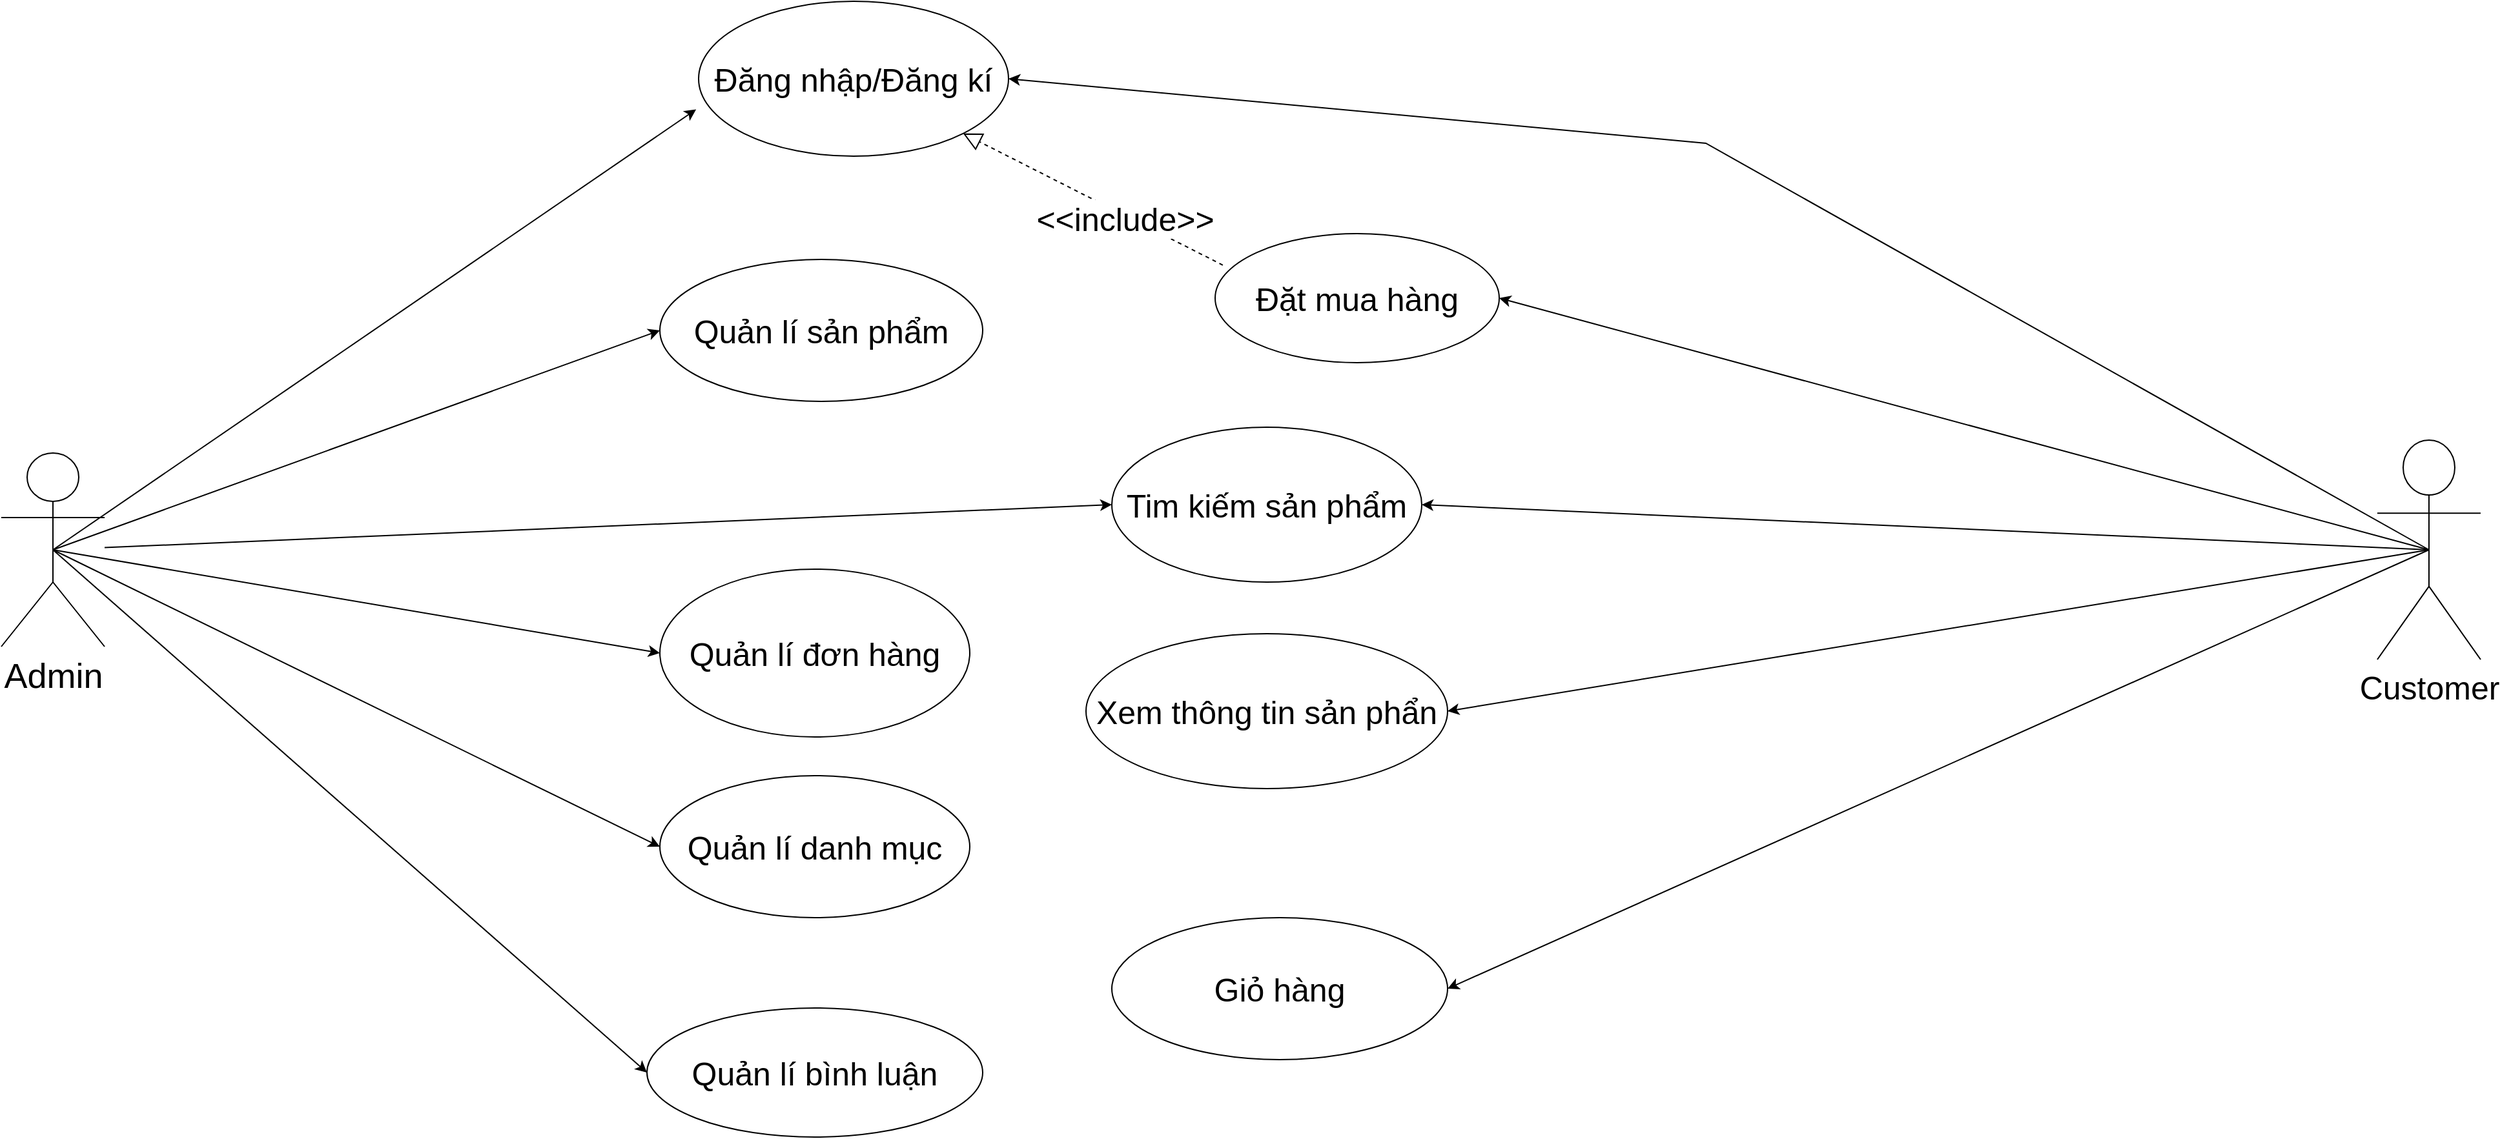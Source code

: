 <mxfile version="15.5.2" type="github"><diagram id="KS1-rNbbOQrBdJ-R-Em1" name="Page-1"><mxGraphModel dx="3380" dy="1783" grid="1" gridSize="10" guides="1" tooltips="1" connect="1" arrows="1" fold="1" page="1" pageScale="1" pageWidth="2339" pageHeight="3300" math="0" shadow="0"><root><mxCell id="0"/><mxCell id="1" parent="0"/><mxCell id="YwdVT52FD8ML7qJsJ40P-3" value="Customer" style="shape=umlActor;verticalLabelPosition=bottom;verticalAlign=top;html=1;outlineConnect=0;fontSize=25;" parent="1" vertex="1"><mxGeometry x="2010" y="2450" width="80" height="170" as="geometry"/></mxCell><mxCell id="YwdVT52FD8ML7qJsJ40P-4" value="Admin" style="shape=umlActor;verticalLabelPosition=bottom;verticalAlign=top;html=1;outlineConnect=0;fontSize=27;perimeterSpacing=0;" parent="1" vertex="1"><mxGeometry x="170" y="2460" width="80" height="150" as="geometry"/></mxCell><mxCell id="YwdVT52FD8ML7qJsJ40P-6" value="Quản lí đơn hàng" style="ellipse;whiteSpace=wrap;html=1;fontSize=25;" parent="1" vertex="1"><mxGeometry x="680" y="2550" width="240" height="130" as="geometry"/></mxCell><mxCell id="YwdVT52FD8ML7qJsJ40P-7" value="Quản lí danh mục" style="ellipse;whiteSpace=wrap;html=1;fontSize=25;" parent="1" vertex="1"><mxGeometry x="680" y="2710" width="240" height="110" as="geometry"/></mxCell><mxCell id="YwdVT52FD8ML7qJsJ40P-8" value="Quản lí sản phẩm" style="ellipse;whiteSpace=wrap;html=1;fontSize=25;" parent="1" vertex="1"><mxGeometry x="680" y="2310" width="250" height="110" as="geometry"/></mxCell><mxCell id="YwdVT52FD8ML7qJsJ40P-9" value="Đăng nhập/Đăng kí" style="ellipse;whiteSpace=wrap;html=1;fontSize=25;" parent="1" vertex="1"><mxGeometry x="710" y="2110" width="240" height="120" as="geometry"/></mxCell><mxCell id="YwdVT52FD8ML7qJsJ40P-10" value="Quản lí bình luận" style="ellipse;whiteSpace=wrap;html=1;fontSize=25;" parent="1" vertex="1"><mxGeometry x="670" y="2890" width="260" height="100" as="geometry"/></mxCell><mxCell id="YwdVT52FD8ML7qJsJ40P-12" value="" style="endArrow=classic;html=1;rounded=0;fontSize=25;exitX=0.5;exitY=0.5;exitDx=0;exitDy=0;exitPerimeter=0;entryX=1;entryY=0.5;entryDx=0;entryDy=0;" parent="1" source="YwdVT52FD8ML7qJsJ40P-3" target="YwdVT52FD8ML7qJsJ40P-9" edge="1"><mxGeometry width="50" height="50" relative="1" as="geometry"><mxPoint x="1230" y="2440" as="sourcePoint"/><mxPoint x="1280" y="2390" as="targetPoint"/><Array as="points"><mxPoint x="1490" y="2220"/></Array></mxGeometry></mxCell><mxCell id="YwdVT52FD8ML7qJsJ40P-13" value="" style="endArrow=classic;html=1;rounded=0;fontSize=25;exitX=0.5;exitY=0.5;exitDx=0;exitDy=0;exitPerimeter=0;entryX=-0.008;entryY=0.698;entryDx=0;entryDy=0;entryPerimeter=0;" parent="1" source="YwdVT52FD8ML7qJsJ40P-4" target="YwdVT52FD8ML7qJsJ40P-9" edge="1"><mxGeometry width="50" height="50" relative="1" as="geometry"><mxPoint x="270" y="2510" as="sourcePoint"/><mxPoint x="320" y="2460" as="targetPoint"/></mxGeometry></mxCell><mxCell id="YwdVT52FD8ML7qJsJ40P-14" value="" style="endArrow=classic;html=1;rounded=0;fontSize=25;exitX=0.5;exitY=0.5;exitDx=0;exitDy=0;exitPerimeter=0;entryX=0;entryY=0.5;entryDx=0;entryDy=0;" parent="1" source="YwdVT52FD8ML7qJsJ40P-4" target="YwdVT52FD8ML7qJsJ40P-8" edge="1"><mxGeometry width="50" height="50" relative="1" as="geometry"><mxPoint x="220" y="2545" as="sourcePoint"/><mxPoint x="748.08" y="2242.82" as="targetPoint"/></mxGeometry></mxCell><mxCell id="YwdVT52FD8ML7qJsJ40P-15" value="" style="endArrow=classic;html=1;rounded=0;fontSize=25;entryX=0;entryY=0.5;entryDx=0;entryDy=0;exitX=0.5;exitY=0.5;exitDx=0;exitDy=0;exitPerimeter=0;" parent="1" source="YwdVT52FD8ML7qJsJ40P-4" target="YwdVT52FD8ML7qJsJ40P-6" edge="1"><mxGeometry width="50" height="50" relative="1" as="geometry"><mxPoint x="210" y="2540" as="sourcePoint"/><mxPoint x="758.08" y="2252.82" as="targetPoint"/></mxGeometry></mxCell><mxCell id="YwdVT52FD8ML7qJsJ40P-16" value="" style="endArrow=classic;html=1;rounded=0;fontSize=25;exitX=0.5;exitY=0.5;exitDx=0;exitDy=0;exitPerimeter=0;entryX=0;entryY=0.5;entryDx=0;entryDy=0;" parent="1" source="YwdVT52FD8ML7qJsJ40P-4" target="YwdVT52FD8ML7qJsJ40P-7" edge="1"><mxGeometry width="50" height="50" relative="1" as="geometry"><mxPoint x="240" y="2565" as="sourcePoint"/><mxPoint x="768.08" y="2262.82" as="targetPoint"/></mxGeometry></mxCell><mxCell id="YwdVT52FD8ML7qJsJ40P-17" value="" style="endArrow=classic;html=1;rounded=0;fontSize=25;exitX=0.5;exitY=0.5;exitDx=0;exitDy=0;exitPerimeter=0;entryX=0;entryY=0.5;entryDx=0;entryDy=0;" parent="1" source="YwdVT52FD8ML7qJsJ40P-4" target="YwdVT52FD8ML7qJsJ40P-10" edge="1"><mxGeometry width="50" height="50" relative="1" as="geometry"><mxPoint x="250" y="2575" as="sourcePoint"/><mxPoint x="778.08" y="2272.82" as="targetPoint"/></mxGeometry></mxCell><mxCell id="YwdVT52FD8ML7qJsJ40P-21" value="Xem thông tin sản phẩn" style="ellipse;whiteSpace=wrap;html=1;fontSize=25;" parent="1" vertex="1"><mxGeometry x="1010" y="2600" width="280" height="120" as="geometry"/></mxCell><mxCell id="YwdVT52FD8ML7qJsJ40P-24" value="Tim kiếm sản phẩm" style="ellipse;whiteSpace=wrap;html=1;fontSize=25;" parent="1" vertex="1"><mxGeometry x="1030" y="2440" width="240" height="120" as="geometry"/></mxCell><mxCell id="YwdVT52FD8ML7qJsJ40P-25" value="Đặt mua hàng" style="ellipse;whiteSpace=wrap;html=1;fontSize=25;" parent="1" vertex="1"><mxGeometry x="1110" y="2290" width="220" height="100" as="geometry"/></mxCell><mxCell id="YwdVT52FD8ML7qJsJ40P-26" value="Giỏ hàng" style="ellipse;whiteSpace=wrap;html=1;fontSize=25;" parent="1" vertex="1"><mxGeometry x="1030" y="2820" width="260" height="110" as="geometry"/></mxCell><mxCell id="YwdVT52FD8ML7qJsJ40P-27" value="" style="endArrow=classic;html=1;rounded=0;fontSize=25;exitX=0.5;exitY=0.5;exitDx=0;exitDy=0;exitPerimeter=0;entryX=1;entryY=0.5;entryDx=0;entryDy=0;" parent="1" source="YwdVT52FD8ML7qJsJ40P-3" target="YwdVT52FD8ML7qJsJ40P-26" edge="1"><mxGeometry width="50" height="50" relative="1" as="geometry"><mxPoint x="1340" y="2490" as="sourcePoint"/><mxPoint x="1935" y="2795" as="targetPoint"/></mxGeometry></mxCell><mxCell id="YwdVT52FD8ML7qJsJ40P-28" value="" style="endArrow=classic;html=1;rounded=0;fontSize=25;entryX=1;entryY=0.5;entryDx=0;entryDy=0;exitX=0.5;exitY=0.5;exitDx=0;exitDy=0;exitPerimeter=0;" parent="1" source="YwdVT52FD8ML7qJsJ40P-3" target="YwdVT52FD8ML7qJsJ40P-21" edge="1"><mxGeometry width="50" height="50" relative="1" as="geometry"><mxPoint x="1950" y="2590" as="sourcePoint"/><mxPoint x="1430" y="2800" as="targetPoint"/></mxGeometry></mxCell><mxCell id="YwdVT52FD8ML7qJsJ40P-29" value="" style="endArrow=classic;html=1;rounded=0;fontSize=25;exitX=0.5;exitY=0.5;exitDx=0;exitDy=0;exitPerimeter=0;entryX=1;entryY=0.5;entryDx=0;entryDy=0;" parent="1" source="YwdVT52FD8ML7qJsJ40P-3" target="YwdVT52FD8ML7qJsJ40P-25" edge="1"><mxGeometry width="50" height="50" relative="1" as="geometry"><mxPoint x="1970" y="2615" as="sourcePoint"/><mxPoint x="1440" y="2810" as="targetPoint"/></mxGeometry></mxCell><mxCell id="YwdVT52FD8ML7qJsJ40P-30" value="" style="endArrow=classic;html=1;rounded=0;fontSize=25;entryX=1;entryY=0.5;entryDx=0;entryDy=0;exitX=0.5;exitY=0.5;exitDx=0;exitDy=0;exitPerimeter=0;" parent="1" source="YwdVT52FD8ML7qJsJ40P-3" target="YwdVT52FD8ML7qJsJ40P-24" edge="1"><mxGeometry width="50" height="50" relative="1" as="geometry"><mxPoint x="1950" y="2600" as="sourcePoint"/><mxPoint x="1450" y="2820" as="targetPoint"/></mxGeometry></mxCell><mxCell id="YwdVT52FD8ML7qJsJ40P-32" value="" style="endArrow=classic;html=1;rounded=0;fontSize=25;entryX=0;entryY=0.5;entryDx=0;entryDy=0;" parent="1" source="YwdVT52FD8ML7qJsJ40P-4" target="YwdVT52FD8ML7qJsJ40P-24" edge="1"><mxGeometry width="50" height="50" relative="1" as="geometry"><mxPoint x="220" y="2545" as="sourcePoint"/><mxPoint x="740" y="2550" as="targetPoint"/></mxGeometry></mxCell><mxCell id="YwdVT52FD8ML7qJsJ40P-37" value="&amp;lt;&amp;lt;include&amp;gt;&amp;gt;" style="endArrow=block;dashed=1;endFill=0;endSize=12;html=1;rounded=0;fontSize=25;exitX=0.027;exitY=0.244;exitDx=0;exitDy=0;verticalAlign=middle;spacingTop=5;spacing=5;entryX=1;entryY=1;entryDx=0;entryDy=0;exitPerimeter=0;" parent="1" source="YwdVT52FD8ML7qJsJ40P-25" target="YwdVT52FD8ML7qJsJ40P-9" edge="1"><mxGeometry x="-0.244" y="1" width="160" relative="1" as="geometry"><mxPoint x="1050" y="2600" as="sourcePoint"/><mxPoint x="560" y="2950" as="targetPoint"/><mxPoint y="-1" as="offset"/></mxGeometry></mxCell><mxCell id="YwdVT52FD8ML7qJsJ40P-40" style="edgeStyle=orthogonalEdgeStyle;rounded=0;orthogonalLoop=1;jettySize=auto;html=1;exitX=0.5;exitY=1;exitDx=0;exitDy=0;fontSize=25;verticalAlign=middle;" parent="1" source="YwdVT52FD8ML7qJsJ40P-21" target="YwdVT52FD8ML7qJsJ40P-21" edge="1"><mxGeometry relative="1" as="geometry"/></mxCell></root></mxGraphModel></diagram></mxfile>